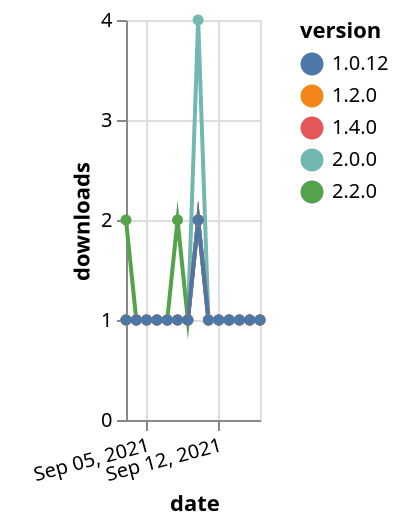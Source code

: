 {"$schema": "https://vega.github.io/schema/vega-lite/v5.json", "description": "A simple bar chart with embedded data.", "data": {"values": [{"date": "2021-09-03", "total": 215, "delta": 1, "version": "2.0.0"}, {"date": "2021-09-04", "total": 216, "delta": 1, "version": "2.0.0"}, {"date": "2021-09-05", "total": 217, "delta": 1, "version": "2.0.0"}, {"date": "2021-09-06", "total": 218, "delta": 1, "version": "2.0.0"}, {"date": "2021-09-07", "total": 219, "delta": 1, "version": "2.0.0"}, {"date": "2021-09-08", "total": 220, "delta": 1, "version": "2.0.0"}, {"date": "2021-09-09", "total": 221, "delta": 1, "version": "2.0.0"}, {"date": "2021-09-10", "total": 225, "delta": 4, "version": "2.0.0"}, {"date": "2021-09-11", "total": 226, "delta": 1, "version": "2.0.0"}, {"date": "2021-09-12", "total": 227, "delta": 1, "version": "2.0.0"}, {"date": "2021-09-13", "total": 228, "delta": 1, "version": "2.0.0"}, {"date": "2021-09-14", "total": 229, "delta": 1, "version": "2.0.0"}, {"date": "2021-09-15", "total": 230, "delta": 1, "version": "2.0.0"}, {"date": "2021-09-16", "total": 231, "delta": 1, "version": "2.0.0"}, {"date": "2021-09-03", "total": 126, "delta": 2, "version": "2.2.0"}, {"date": "2021-09-04", "total": 127, "delta": 1, "version": "2.2.0"}, {"date": "2021-09-05", "total": 128, "delta": 1, "version": "2.2.0"}, {"date": "2021-09-06", "total": 129, "delta": 1, "version": "2.2.0"}, {"date": "2021-09-07", "total": 130, "delta": 1, "version": "2.2.0"}, {"date": "2021-09-08", "total": 132, "delta": 2, "version": "2.2.0"}, {"date": "2021-09-09", "total": 133, "delta": 1, "version": "2.2.0"}, {"date": "2021-09-10", "total": 135, "delta": 2, "version": "2.2.0"}, {"date": "2021-09-11", "total": 136, "delta": 1, "version": "2.2.0"}, {"date": "2021-09-12", "total": 137, "delta": 1, "version": "2.2.0"}, {"date": "2021-09-13", "total": 138, "delta": 1, "version": "2.2.0"}, {"date": "2021-09-14", "total": 139, "delta": 1, "version": "2.2.0"}, {"date": "2021-09-15", "total": 140, "delta": 1, "version": "2.2.0"}, {"date": "2021-09-16", "total": 141, "delta": 1, "version": "2.2.0"}, {"date": "2021-09-03", "total": 212, "delta": 1, "version": "1.2.0"}, {"date": "2021-09-04", "total": 213, "delta": 1, "version": "1.2.0"}, {"date": "2021-09-05", "total": 214, "delta": 1, "version": "1.2.0"}, {"date": "2021-09-06", "total": 215, "delta": 1, "version": "1.2.0"}, {"date": "2021-09-07", "total": 216, "delta": 1, "version": "1.2.0"}, {"date": "2021-09-08", "total": 217, "delta": 1, "version": "1.2.0"}, {"date": "2021-09-09", "total": 218, "delta": 1, "version": "1.2.0"}, {"date": "2021-09-10", "total": 220, "delta": 2, "version": "1.2.0"}, {"date": "2021-09-11", "total": 221, "delta": 1, "version": "1.2.0"}, {"date": "2021-09-12", "total": 222, "delta": 1, "version": "1.2.0"}, {"date": "2021-09-13", "total": 223, "delta": 1, "version": "1.2.0"}, {"date": "2021-09-14", "total": 224, "delta": 1, "version": "1.2.0"}, {"date": "2021-09-15", "total": 225, "delta": 1, "version": "1.2.0"}, {"date": "2021-09-16", "total": 226, "delta": 1, "version": "1.2.0"}, {"date": "2021-09-03", "total": 180, "delta": 1, "version": "1.4.0"}, {"date": "2021-09-04", "total": 181, "delta": 1, "version": "1.4.0"}, {"date": "2021-09-05", "total": 182, "delta": 1, "version": "1.4.0"}, {"date": "2021-09-06", "total": 183, "delta": 1, "version": "1.4.0"}, {"date": "2021-09-07", "total": 184, "delta": 1, "version": "1.4.0"}, {"date": "2021-09-08", "total": 185, "delta": 1, "version": "1.4.0"}, {"date": "2021-09-09", "total": 186, "delta": 1, "version": "1.4.0"}, {"date": "2021-09-10", "total": 188, "delta": 2, "version": "1.4.0"}, {"date": "2021-09-11", "total": 189, "delta": 1, "version": "1.4.0"}, {"date": "2021-09-12", "total": 190, "delta": 1, "version": "1.4.0"}, {"date": "2021-09-13", "total": 191, "delta": 1, "version": "1.4.0"}, {"date": "2021-09-14", "total": 192, "delta": 1, "version": "1.4.0"}, {"date": "2021-09-15", "total": 193, "delta": 1, "version": "1.4.0"}, {"date": "2021-09-16", "total": 194, "delta": 1, "version": "1.4.0"}, {"date": "2021-09-03", "total": 216, "delta": 1, "version": "1.0.12"}, {"date": "2021-09-04", "total": 217, "delta": 1, "version": "1.0.12"}, {"date": "2021-09-05", "total": 218, "delta": 1, "version": "1.0.12"}, {"date": "2021-09-06", "total": 219, "delta": 1, "version": "1.0.12"}, {"date": "2021-09-07", "total": 220, "delta": 1, "version": "1.0.12"}, {"date": "2021-09-08", "total": 221, "delta": 1, "version": "1.0.12"}, {"date": "2021-09-09", "total": 222, "delta": 1, "version": "1.0.12"}, {"date": "2021-09-10", "total": 224, "delta": 2, "version": "1.0.12"}, {"date": "2021-09-11", "total": 225, "delta": 1, "version": "1.0.12"}, {"date": "2021-09-12", "total": 226, "delta": 1, "version": "1.0.12"}, {"date": "2021-09-13", "total": 227, "delta": 1, "version": "1.0.12"}, {"date": "2021-09-14", "total": 228, "delta": 1, "version": "1.0.12"}, {"date": "2021-09-15", "total": 229, "delta": 1, "version": "1.0.12"}, {"date": "2021-09-16", "total": 230, "delta": 1, "version": "1.0.12"}]}, "width": "container", "mark": {"type": "line", "point": {"filled": true}}, "encoding": {"x": {"field": "date", "type": "temporal", "timeUnit": "yearmonthdate", "title": "date", "axis": {"labelAngle": -15}}, "y": {"field": "delta", "type": "quantitative", "title": "downloads"}, "color": {"field": "version", "type": "nominal"}, "tooltip": {"field": "delta"}}}